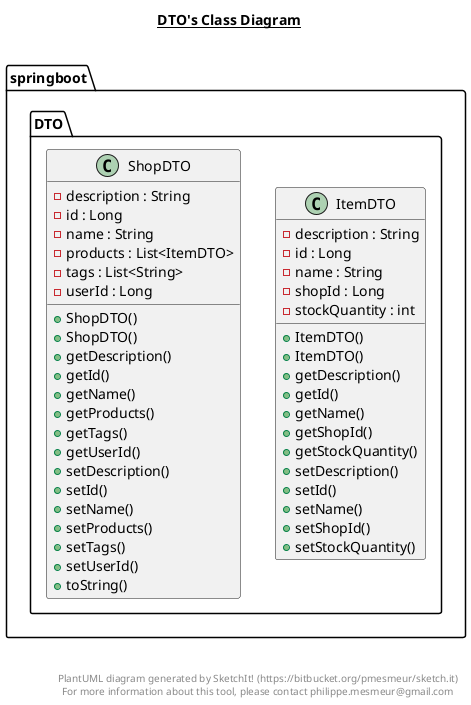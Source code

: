 @startuml

title __DTO's Class Diagram__\n

  namespace springboot {
    namespace DTO {
      class springboot.DTO.ItemDTO {
          - description : String
          - id : Long
          - name : String
          - shopId : Long
          - stockQuantity : int
          + ItemDTO()
          + ItemDTO()
          + getDescription()
          + getId()
          + getName()
          + getShopId()
          + getStockQuantity()
          + setDescription()
          + setId()
          + setName()
          + setShopId()
          + setStockQuantity()
      }
    }
  }
  

  namespace springboot {
    namespace DTO {
      class springboot.DTO.ShopDTO {
          - description : String
          - id : Long
          - name : String
          - products : List<ItemDTO>
          - tags : List<String>
          - userId : Long
          + ShopDTO()
          + ShopDTO()
          + getDescription()
          + getId()
          + getName()
          + getProducts()
          + getTags()
          + getUserId()
          + setDescription()
          + setId()
          + setName()
          + setProducts()
          + setTags()
          + setUserId()
          + toString()
      }
    }
  }
  



right footer


PlantUML diagram generated by SketchIt! (https://bitbucket.org/pmesmeur/sketch.it)
For more information about this tool, please contact philippe.mesmeur@gmail.com
endfooter

@enduml
